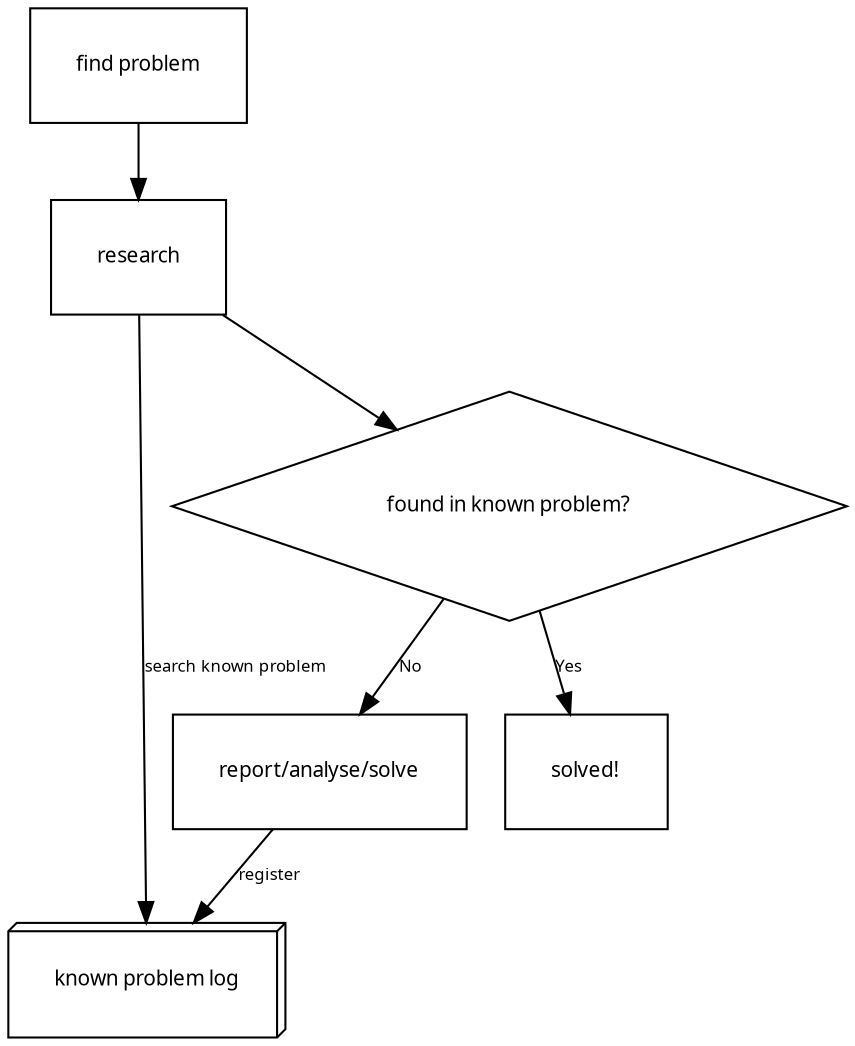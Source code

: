 // (let* ((dot buffer-file-name) (utfdot (concat dot "-u"))  (eps (replace-regexp-in-string "dot$" "eps" dot)) (svg (replace-regexp-in-string "dot$" "svg" dot))) (shell-command (concat "iconv -f euc-jp -t utf-8 "dot" > "utfdot" ; LC_ALL=ja_JP.UTF-8 dot "utfdot" -T svg > "svg"; inkscape "svg" -p \"> "eps"\" ; rm "svg" ; gv "eps)))
digraph structure {
node [shape=box, fontname="GothicBBB-Medium-EUC-H", fontsize=10, 
       width=0.5, margin=0.3]
edge [fontname="GothicBBB-Medium-EUC-H", fontsize=8, margin=0.8]
mindist=1

"known problem log" [shape=box3d]
"found in known problem?" [shape=diamond]

"find problem"->"research"
"research"->"known problem log" [label="search known problem"]
"research"->"found in known problem?" 
"found in known problem?"->"report/analyse/solve" [label="No"]
"found in known problem?"->"solved!" [label="Yes"]
"report/analyse/solve"->"known problem log" [label="register"]
}
